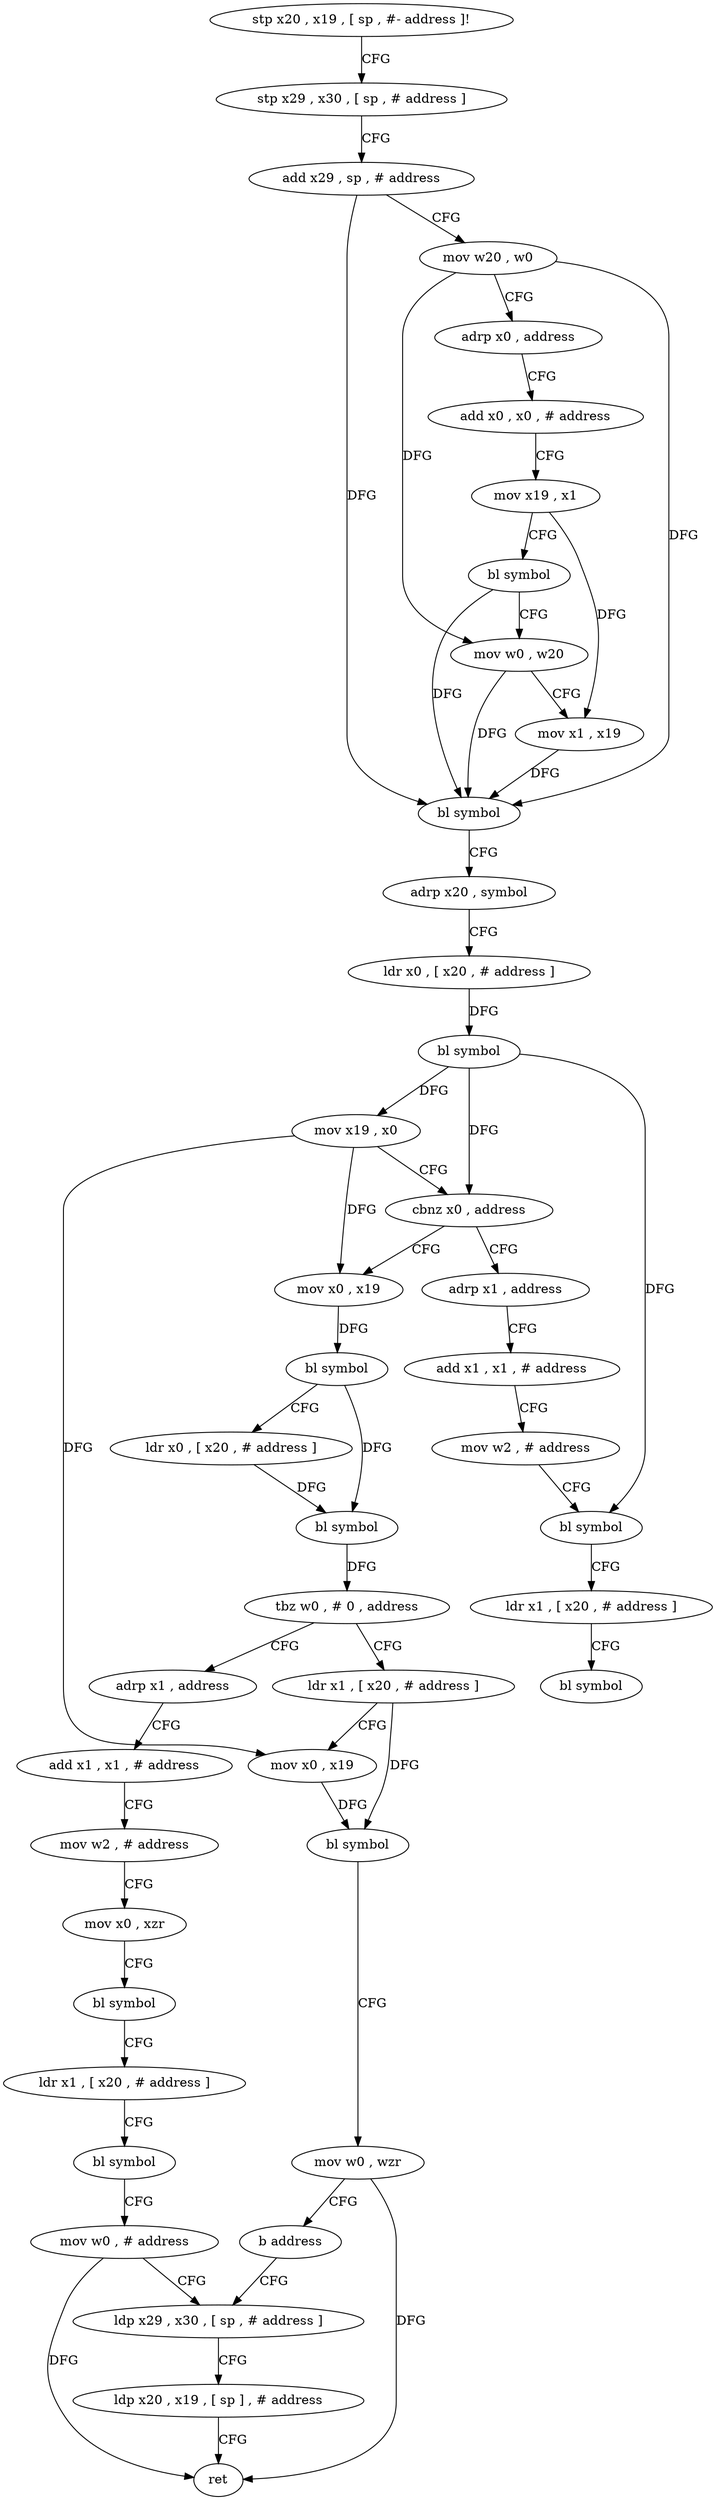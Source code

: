 digraph "func" {
"4216172" [label = "stp x20 , x19 , [ sp , #- address ]!" ]
"4216176" [label = "stp x29 , x30 , [ sp , # address ]" ]
"4216180" [label = "add x29 , sp , # address" ]
"4216184" [label = "mov w20 , w0" ]
"4216188" [label = "adrp x0 , address" ]
"4216192" [label = "add x0 , x0 , # address" ]
"4216196" [label = "mov x19 , x1" ]
"4216200" [label = "bl symbol" ]
"4216204" [label = "mov w0 , w20" ]
"4216208" [label = "mov x1 , x19" ]
"4216212" [label = "bl symbol" ]
"4216216" [label = "adrp x20 , symbol" ]
"4216220" [label = "ldr x0 , [ x20 , # address ]" ]
"4216224" [label = "bl symbol" ]
"4216228" [label = "mov x19 , x0" ]
"4216232" [label = "cbnz x0 , address" ]
"4216260" [label = "mov x0 , x19" ]
"4216236" [label = "adrp x1 , address" ]
"4216264" [label = "bl symbol" ]
"4216268" [label = "ldr x0 , [ x20 , # address ]" ]
"4216272" [label = "bl symbol" ]
"4216276" [label = "tbz w0 , # 0 , address" ]
"4216300" [label = "adrp x1 , address" ]
"4216280" [label = "ldr x1 , [ x20 , # address ]" ]
"4216240" [label = "add x1 , x1 , # address" ]
"4216244" [label = "mov w2 , # address" ]
"4216248" [label = "bl symbol" ]
"4216252" [label = "ldr x1 , [ x20 , # address ]" ]
"4216256" [label = "bl symbol" ]
"4216304" [label = "add x1 , x1 , # address" ]
"4216308" [label = "mov w2 , # address" ]
"4216312" [label = "mov x0 , xzr" ]
"4216316" [label = "bl symbol" ]
"4216320" [label = "ldr x1 , [ x20 , # address ]" ]
"4216324" [label = "bl symbol" ]
"4216328" [label = "mov w0 , # address" ]
"4216332" [label = "ldp x29 , x30 , [ sp , # address ]" ]
"4216284" [label = "mov x0 , x19" ]
"4216288" [label = "bl symbol" ]
"4216292" [label = "mov w0 , wzr" ]
"4216296" [label = "b address" ]
"4216336" [label = "ldp x20 , x19 , [ sp ] , # address" ]
"4216340" [label = "ret" ]
"4216172" -> "4216176" [ label = "CFG" ]
"4216176" -> "4216180" [ label = "CFG" ]
"4216180" -> "4216184" [ label = "CFG" ]
"4216180" -> "4216212" [ label = "DFG" ]
"4216184" -> "4216188" [ label = "CFG" ]
"4216184" -> "4216204" [ label = "DFG" ]
"4216184" -> "4216212" [ label = "DFG" ]
"4216188" -> "4216192" [ label = "CFG" ]
"4216192" -> "4216196" [ label = "CFG" ]
"4216196" -> "4216200" [ label = "CFG" ]
"4216196" -> "4216208" [ label = "DFG" ]
"4216200" -> "4216204" [ label = "CFG" ]
"4216200" -> "4216212" [ label = "DFG" ]
"4216204" -> "4216208" [ label = "CFG" ]
"4216204" -> "4216212" [ label = "DFG" ]
"4216208" -> "4216212" [ label = "DFG" ]
"4216212" -> "4216216" [ label = "CFG" ]
"4216216" -> "4216220" [ label = "CFG" ]
"4216220" -> "4216224" [ label = "DFG" ]
"4216224" -> "4216228" [ label = "DFG" ]
"4216224" -> "4216232" [ label = "DFG" ]
"4216224" -> "4216248" [ label = "DFG" ]
"4216228" -> "4216232" [ label = "CFG" ]
"4216228" -> "4216260" [ label = "DFG" ]
"4216228" -> "4216284" [ label = "DFG" ]
"4216232" -> "4216260" [ label = "CFG" ]
"4216232" -> "4216236" [ label = "CFG" ]
"4216260" -> "4216264" [ label = "DFG" ]
"4216236" -> "4216240" [ label = "CFG" ]
"4216264" -> "4216268" [ label = "CFG" ]
"4216264" -> "4216272" [ label = "DFG" ]
"4216268" -> "4216272" [ label = "DFG" ]
"4216272" -> "4216276" [ label = "DFG" ]
"4216276" -> "4216300" [ label = "CFG" ]
"4216276" -> "4216280" [ label = "CFG" ]
"4216300" -> "4216304" [ label = "CFG" ]
"4216280" -> "4216284" [ label = "CFG" ]
"4216280" -> "4216288" [ label = "DFG" ]
"4216240" -> "4216244" [ label = "CFG" ]
"4216244" -> "4216248" [ label = "CFG" ]
"4216248" -> "4216252" [ label = "CFG" ]
"4216252" -> "4216256" [ label = "CFG" ]
"4216304" -> "4216308" [ label = "CFG" ]
"4216308" -> "4216312" [ label = "CFG" ]
"4216312" -> "4216316" [ label = "CFG" ]
"4216316" -> "4216320" [ label = "CFG" ]
"4216320" -> "4216324" [ label = "CFG" ]
"4216324" -> "4216328" [ label = "CFG" ]
"4216328" -> "4216332" [ label = "CFG" ]
"4216328" -> "4216340" [ label = "DFG" ]
"4216332" -> "4216336" [ label = "CFG" ]
"4216284" -> "4216288" [ label = "DFG" ]
"4216288" -> "4216292" [ label = "CFG" ]
"4216292" -> "4216296" [ label = "CFG" ]
"4216292" -> "4216340" [ label = "DFG" ]
"4216296" -> "4216332" [ label = "CFG" ]
"4216336" -> "4216340" [ label = "CFG" ]
}
